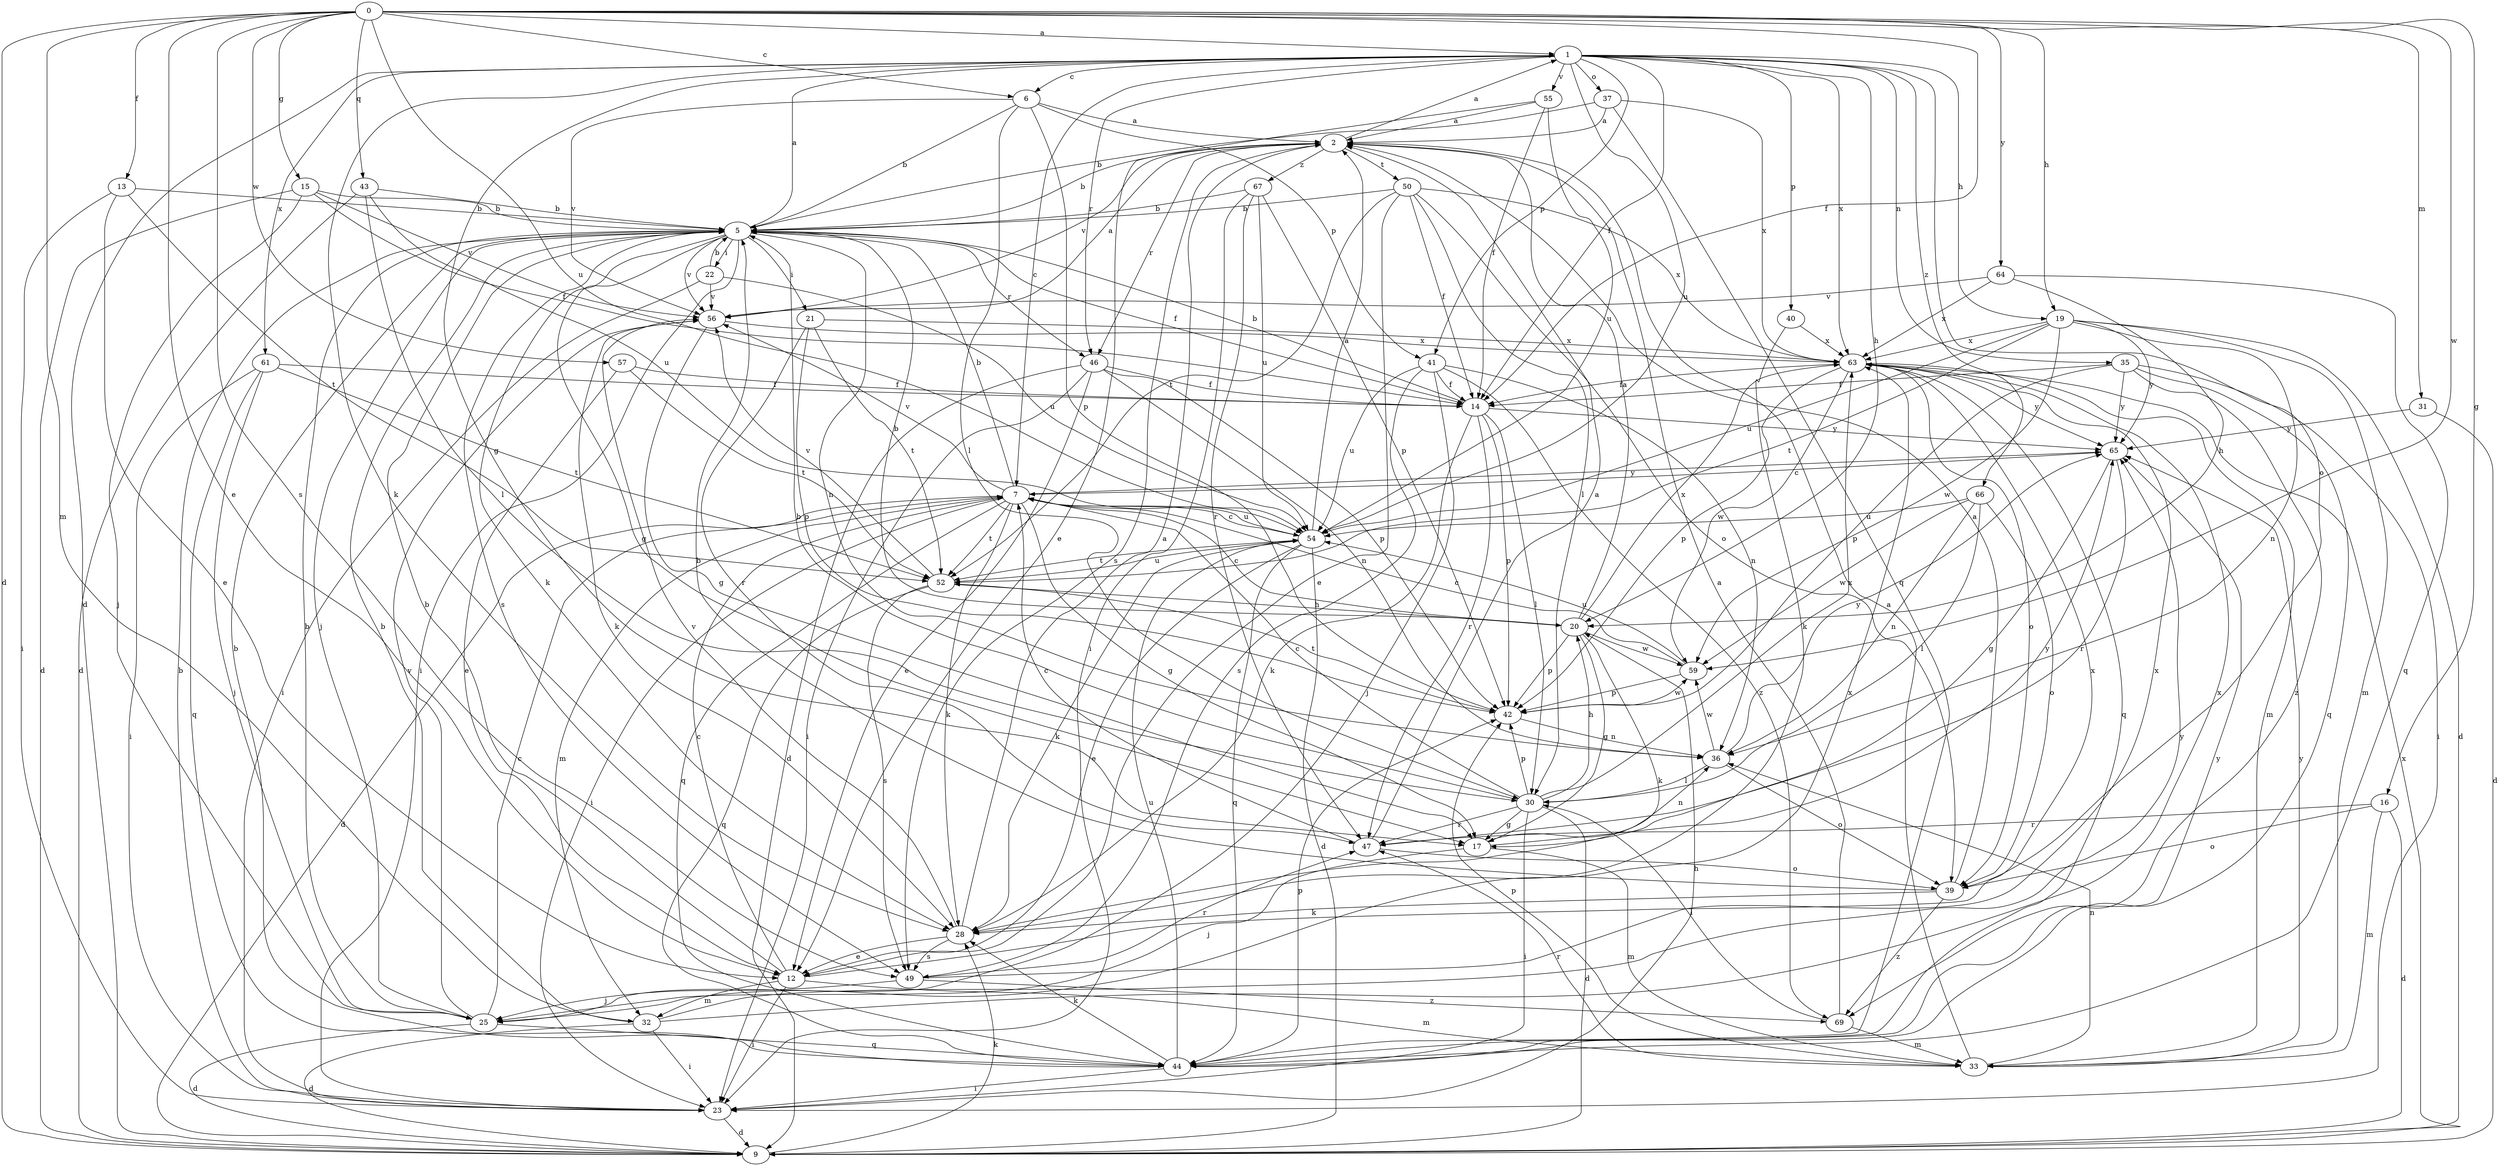 strict digraph  {
0;
1;
2;
5;
6;
7;
9;
12;
13;
14;
15;
16;
17;
19;
20;
21;
22;
23;
25;
28;
30;
31;
32;
33;
35;
36;
37;
39;
40;
41;
42;
43;
44;
46;
47;
49;
50;
52;
54;
55;
56;
57;
59;
61;
63;
64;
65;
66;
67;
69;
0 -> 1  [label=a];
0 -> 6  [label=c];
0 -> 9  [label=d];
0 -> 12  [label=e];
0 -> 13  [label=f];
0 -> 14  [label=f];
0 -> 15  [label=g];
0 -> 16  [label=g];
0 -> 19  [label=h];
0 -> 31  [label=m];
0 -> 32  [label=m];
0 -> 43  [label=q];
0 -> 49  [label=s];
0 -> 54  [label=u];
0 -> 57  [label=w];
0 -> 59  [label=w];
0 -> 64  [label=y];
1 -> 6  [label=c];
1 -> 7  [label=c];
1 -> 9  [label=d];
1 -> 14  [label=f];
1 -> 17  [label=g];
1 -> 19  [label=h];
1 -> 20  [label=h];
1 -> 28  [label=k];
1 -> 35  [label=n];
1 -> 37  [label=o];
1 -> 39  [label=o];
1 -> 40  [label=p];
1 -> 41  [label=p];
1 -> 46  [label=r];
1 -> 54  [label=u];
1 -> 55  [label=v];
1 -> 61  [label=x];
1 -> 63  [label=x];
1 -> 66  [label=z];
2 -> 1  [label=a];
2 -> 5  [label=b];
2 -> 46  [label=r];
2 -> 49  [label=s];
2 -> 50  [label=t];
2 -> 56  [label=v];
2 -> 67  [label=z];
5 -> 1  [label=a];
5 -> 14  [label=f];
5 -> 17  [label=g];
5 -> 21  [label=i];
5 -> 22  [label=i];
5 -> 23  [label=i];
5 -> 25  [label=j];
5 -> 28  [label=k];
5 -> 36  [label=n];
5 -> 46  [label=r];
5 -> 49  [label=s];
5 -> 56  [label=v];
6 -> 2  [label=a];
6 -> 5  [label=b];
6 -> 30  [label=l];
6 -> 41  [label=p];
6 -> 42  [label=p];
6 -> 56  [label=v];
7 -> 5  [label=b];
7 -> 9  [label=d];
7 -> 17  [label=g];
7 -> 23  [label=i];
7 -> 28  [label=k];
7 -> 32  [label=m];
7 -> 44  [label=q];
7 -> 52  [label=t];
7 -> 54  [label=u];
7 -> 56  [label=v];
7 -> 65  [label=y];
9 -> 28  [label=k];
9 -> 63  [label=x];
12 -> 5  [label=b];
12 -> 7  [label=c];
12 -> 23  [label=i];
12 -> 32  [label=m];
12 -> 33  [label=m];
12 -> 63  [label=x];
13 -> 5  [label=b];
13 -> 12  [label=e];
13 -> 23  [label=i];
13 -> 52  [label=t];
14 -> 5  [label=b];
14 -> 28  [label=k];
14 -> 30  [label=l];
14 -> 42  [label=p];
14 -> 47  [label=r];
14 -> 65  [label=y];
15 -> 5  [label=b];
15 -> 9  [label=d];
15 -> 14  [label=f];
15 -> 25  [label=j];
15 -> 56  [label=v];
16 -> 9  [label=d];
16 -> 33  [label=m];
16 -> 39  [label=o];
16 -> 47  [label=r];
17 -> 25  [label=j];
17 -> 33  [label=m];
17 -> 36  [label=n];
17 -> 65  [label=y];
19 -> 9  [label=d];
19 -> 33  [label=m];
19 -> 36  [label=n];
19 -> 52  [label=t];
19 -> 54  [label=u];
19 -> 59  [label=w];
19 -> 63  [label=x];
19 -> 65  [label=y];
20 -> 2  [label=a];
20 -> 5  [label=b];
20 -> 7  [label=c];
20 -> 17  [label=g];
20 -> 28  [label=k];
20 -> 42  [label=p];
20 -> 59  [label=w];
20 -> 63  [label=x];
21 -> 42  [label=p];
21 -> 47  [label=r];
21 -> 52  [label=t];
21 -> 63  [label=x];
22 -> 5  [label=b];
22 -> 23  [label=i];
22 -> 54  [label=u];
22 -> 56  [label=v];
23 -> 5  [label=b];
23 -> 9  [label=d];
23 -> 20  [label=h];
25 -> 5  [label=b];
25 -> 7  [label=c];
25 -> 9  [label=d];
25 -> 44  [label=q];
25 -> 56  [label=v];
25 -> 63  [label=x];
28 -> 2  [label=a];
28 -> 12  [label=e];
28 -> 49  [label=s];
28 -> 56  [label=v];
30 -> 5  [label=b];
30 -> 7  [label=c];
30 -> 9  [label=d];
30 -> 17  [label=g];
30 -> 20  [label=h];
30 -> 23  [label=i];
30 -> 42  [label=p];
30 -> 47  [label=r];
30 -> 63  [label=x];
31 -> 9  [label=d];
31 -> 65  [label=y];
32 -> 5  [label=b];
32 -> 9  [label=d];
32 -> 23  [label=i];
32 -> 63  [label=x];
32 -> 65  [label=y];
33 -> 2  [label=a];
33 -> 36  [label=n];
33 -> 42  [label=p];
33 -> 47  [label=r];
33 -> 65  [label=y];
35 -> 14  [label=f];
35 -> 23  [label=i];
35 -> 42  [label=p];
35 -> 44  [label=q];
35 -> 65  [label=y];
35 -> 69  [label=z];
36 -> 30  [label=l];
36 -> 39  [label=o];
36 -> 59  [label=w];
36 -> 65  [label=y];
37 -> 2  [label=a];
37 -> 5  [label=b];
37 -> 44  [label=q];
37 -> 63  [label=x];
39 -> 2  [label=a];
39 -> 5  [label=b];
39 -> 28  [label=k];
39 -> 69  [label=z];
40 -> 28  [label=k];
40 -> 63  [label=x];
41 -> 14  [label=f];
41 -> 25  [label=j];
41 -> 36  [label=n];
41 -> 49  [label=s];
41 -> 54  [label=u];
41 -> 69  [label=z];
42 -> 36  [label=n];
42 -> 52  [label=t];
42 -> 59  [label=w];
43 -> 5  [label=b];
43 -> 9  [label=d];
43 -> 30  [label=l];
43 -> 54  [label=u];
44 -> 5  [label=b];
44 -> 23  [label=i];
44 -> 28  [label=k];
44 -> 42  [label=p];
44 -> 54  [label=u];
44 -> 65  [label=y];
46 -> 9  [label=d];
46 -> 12  [label=e];
46 -> 14  [label=f];
46 -> 23  [label=i];
46 -> 36  [label=n];
46 -> 42  [label=p];
47 -> 2  [label=a];
47 -> 7  [label=c];
47 -> 39  [label=o];
49 -> 25  [label=j];
49 -> 47  [label=r];
49 -> 63  [label=x];
49 -> 69  [label=z];
50 -> 5  [label=b];
50 -> 12  [label=e];
50 -> 14  [label=f];
50 -> 30  [label=l];
50 -> 39  [label=o];
50 -> 52  [label=t];
50 -> 63  [label=x];
52 -> 20  [label=h];
52 -> 44  [label=q];
52 -> 49  [label=s];
52 -> 54  [label=u];
52 -> 56  [label=v];
54 -> 2  [label=a];
54 -> 7  [label=c];
54 -> 9  [label=d];
54 -> 12  [label=e];
54 -> 28  [label=k];
54 -> 44  [label=q];
54 -> 52  [label=t];
55 -> 2  [label=a];
55 -> 12  [label=e];
55 -> 14  [label=f];
55 -> 54  [label=u];
56 -> 2  [label=a];
56 -> 17  [label=g];
56 -> 28  [label=k];
56 -> 63  [label=x];
57 -> 12  [label=e];
57 -> 14  [label=f];
57 -> 52  [label=t];
59 -> 7  [label=c];
59 -> 42  [label=p];
59 -> 54  [label=u];
61 -> 14  [label=f];
61 -> 23  [label=i];
61 -> 25  [label=j];
61 -> 44  [label=q];
61 -> 52  [label=t];
63 -> 14  [label=f];
63 -> 33  [label=m];
63 -> 39  [label=o];
63 -> 42  [label=p];
63 -> 44  [label=q];
63 -> 59  [label=w];
63 -> 65  [label=y];
64 -> 20  [label=h];
64 -> 44  [label=q];
64 -> 56  [label=v];
64 -> 63  [label=x];
65 -> 7  [label=c];
65 -> 17  [label=g];
65 -> 47  [label=r];
66 -> 30  [label=l];
66 -> 36  [label=n];
66 -> 39  [label=o];
66 -> 54  [label=u];
66 -> 59  [label=w];
67 -> 5  [label=b];
67 -> 23  [label=i];
67 -> 42  [label=p];
67 -> 47  [label=r];
67 -> 54  [label=u];
69 -> 2  [label=a];
69 -> 30  [label=l];
69 -> 33  [label=m];
}
